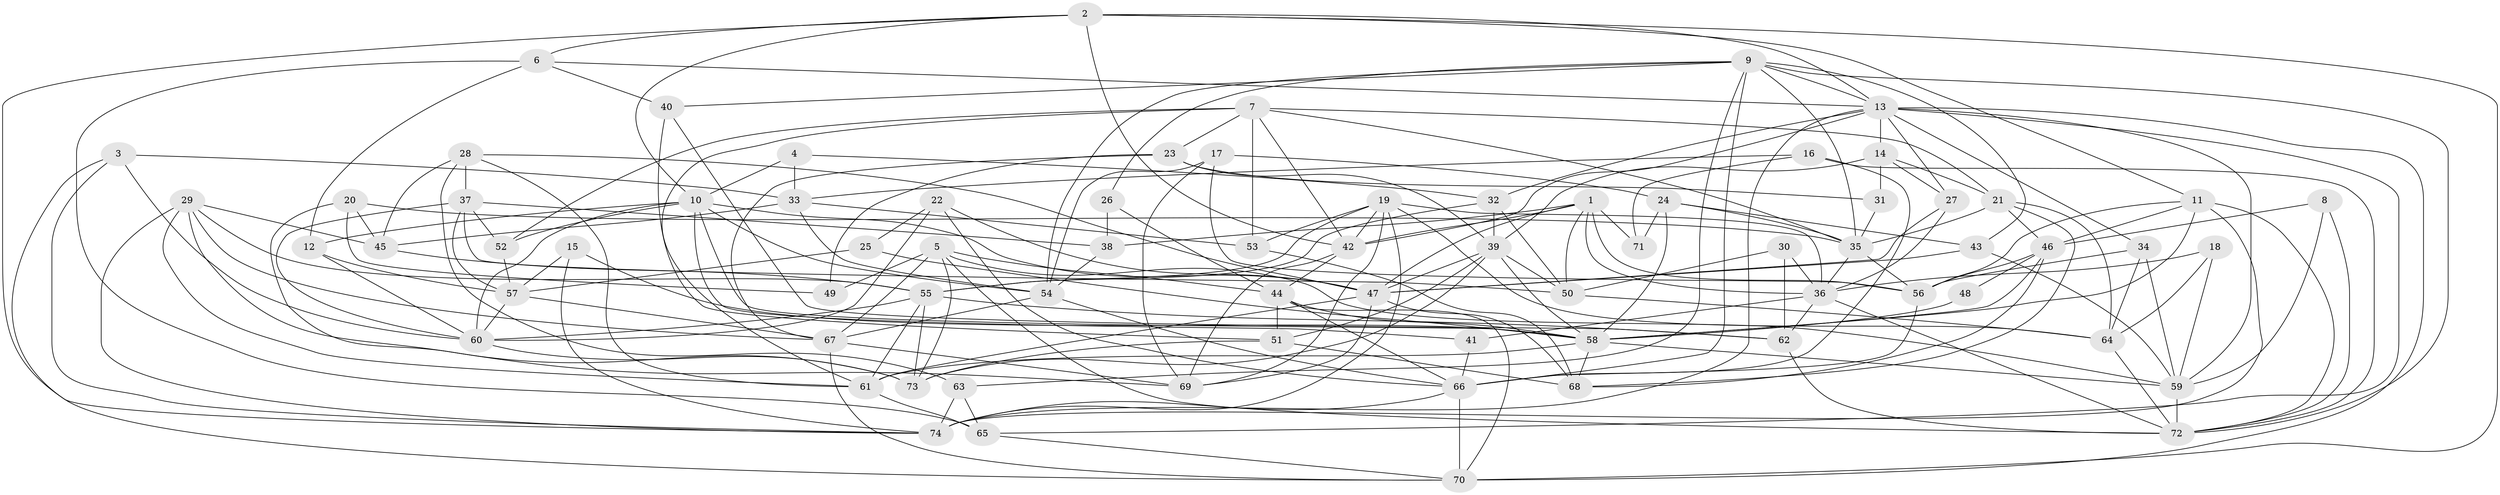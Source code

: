 // original degree distribution, {3: 0.3197278911564626, 4: 0.272108843537415, 8: 0.013605442176870748, 6: 0.11564625850340136, 2: 0.10884353741496598, 5: 0.1292517006802721, 7: 0.04081632653061224}
// Generated by graph-tools (version 1.1) at 2025/50/03/09/25 03:50:09]
// undirected, 74 vertices, 213 edges
graph export_dot {
graph [start="1"]
  node [color=gray90,style=filled];
  1;
  2;
  3;
  4;
  5;
  6;
  7;
  8;
  9;
  10;
  11;
  12;
  13;
  14;
  15;
  16;
  17;
  18;
  19;
  20;
  21;
  22;
  23;
  24;
  25;
  26;
  27;
  28;
  29;
  30;
  31;
  32;
  33;
  34;
  35;
  36;
  37;
  38;
  39;
  40;
  41;
  42;
  43;
  44;
  45;
  46;
  47;
  48;
  49;
  50;
  51;
  52;
  53;
  54;
  55;
  56;
  57;
  58;
  59;
  60;
  61;
  62;
  63;
  64;
  65;
  66;
  67;
  68;
  69;
  70;
  71;
  72;
  73;
  74;
  1 -- 36 [weight=1.0];
  1 -- 38 [weight=1.0];
  1 -- 42 [weight=1.0];
  1 -- 47 [weight=1.0];
  1 -- 50 [weight=1.0];
  1 -- 56 [weight=1.0];
  1 -- 71 [weight=1.0];
  2 -- 6 [weight=1.0];
  2 -- 10 [weight=1.0];
  2 -- 11 [weight=1.0];
  2 -- 13 [weight=1.0];
  2 -- 42 [weight=1.0];
  2 -- 70 [weight=1.0];
  2 -- 74 [weight=1.0];
  3 -- 33 [weight=1.0];
  3 -- 60 [weight=1.0];
  3 -- 70 [weight=1.0];
  3 -- 74 [weight=1.0];
  4 -- 10 [weight=1.0];
  4 -- 32 [weight=1.0];
  4 -- 33 [weight=1.0];
  5 -- 44 [weight=1.0];
  5 -- 49 [weight=1.0];
  5 -- 59 [weight=1.0];
  5 -- 67 [weight=1.0];
  5 -- 72 [weight=1.0];
  5 -- 73 [weight=1.0];
  6 -- 12 [weight=1.0];
  6 -- 13 [weight=1.0];
  6 -- 40 [weight=1.0];
  6 -- 65 [weight=1.0];
  7 -- 21 [weight=1.0];
  7 -- 23 [weight=1.0];
  7 -- 35 [weight=1.0];
  7 -- 42 [weight=1.0];
  7 -- 52 [weight=1.0];
  7 -- 53 [weight=1.0];
  7 -- 61 [weight=1.0];
  8 -- 46 [weight=1.0];
  8 -- 59 [weight=1.0];
  8 -- 72 [weight=1.0];
  9 -- 13 [weight=1.0];
  9 -- 26 [weight=1.0];
  9 -- 35 [weight=1.0];
  9 -- 40 [weight=1.0];
  9 -- 43 [weight=1.0];
  9 -- 54 [weight=1.0];
  9 -- 63 [weight=1.0];
  9 -- 66 [weight=1.0];
  9 -- 72 [weight=1.0];
  10 -- 12 [weight=1.0];
  10 -- 41 [weight=1.0];
  10 -- 47 [weight=1.0];
  10 -- 52 [weight=1.0];
  10 -- 54 [weight=1.0];
  10 -- 58 [weight=1.0];
  10 -- 60 [weight=1.0];
  11 -- 46 [weight=1.0];
  11 -- 56 [weight=1.0];
  11 -- 58 [weight=1.0];
  11 -- 72 [weight=1.0];
  11 -- 74 [weight=1.0];
  12 -- 57 [weight=1.0];
  12 -- 60 [weight=1.0];
  13 -- 14 [weight=1.0];
  13 -- 27 [weight=1.0];
  13 -- 32 [weight=1.0];
  13 -- 34 [weight=1.0];
  13 -- 42 [weight=1.0];
  13 -- 59 [weight=1.0];
  13 -- 65 [weight=1.0];
  13 -- 70 [weight=1.0];
  13 -- 74 [weight=1.0];
  14 -- 21 [weight=1.0];
  14 -- 27 [weight=1.0];
  14 -- 31 [weight=1.0];
  14 -- 39 [weight=1.0];
  15 -- 57 [weight=1.0];
  15 -- 58 [weight=1.0];
  15 -- 74 [weight=1.0];
  16 -- 33 [weight=1.0];
  16 -- 66 [weight=1.0];
  16 -- 71 [weight=1.0];
  16 -- 72 [weight=1.0];
  17 -- 24 [weight=1.0];
  17 -- 54 [weight=1.0];
  17 -- 56 [weight=1.0];
  17 -- 69 [weight=1.0];
  18 -- 36 [weight=1.0];
  18 -- 59 [weight=1.0];
  18 -- 64 [weight=1.0];
  19 -- 36 [weight=1.0];
  19 -- 42 [weight=1.0];
  19 -- 53 [weight=1.0];
  19 -- 55 [weight=1.0];
  19 -- 64 [weight=1.0];
  19 -- 69 [weight=1.0];
  19 -- 74 [weight=1.0];
  20 -- 35 [weight=1.0];
  20 -- 45 [weight=1.0];
  20 -- 49 [weight=1.0];
  20 -- 73 [weight=1.0];
  21 -- 35 [weight=1.0];
  21 -- 46 [weight=1.0];
  21 -- 64 [weight=1.0];
  21 -- 68 [weight=1.0];
  22 -- 25 [weight=1.0];
  22 -- 47 [weight=1.0];
  22 -- 60 [weight=1.0];
  22 -- 66 [weight=1.0];
  23 -- 31 [weight=1.0];
  23 -- 39 [weight=1.0];
  23 -- 49 [weight=1.0];
  23 -- 67 [weight=1.0];
  24 -- 35 [weight=1.0];
  24 -- 43 [weight=1.0];
  24 -- 58 [weight=1.0];
  24 -- 71 [weight=1.0];
  25 -- 57 [weight=1.0];
  25 -- 58 [weight=1.0];
  26 -- 38 [weight=1.0];
  26 -- 44 [weight=1.0];
  27 -- 36 [weight=1.0];
  27 -- 47 [weight=1.0];
  28 -- 37 [weight=1.0];
  28 -- 45 [weight=1.0];
  28 -- 47 [weight=1.0];
  28 -- 61 [weight=1.0];
  28 -- 63 [weight=1.0];
  29 -- 45 [weight=1.0];
  29 -- 55 [weight=1.0];
  29 -- 61 [weight=1.0];
  29 -- 67 [weight=1.0];
  29 -- 69 [weight=1.0];
  29 -- 74 [weight=1.0];
  30 -- 36 [weight=1.0];
  30 -- 50 [weight=1.0];
  30 -- 62 [weight=1.0];
  31 -- 35 [weight=1.0];
  32 -- 39 [weight=1.0];
  32 -- 50 [weight=1.0];
  32 -- 55 [weight=1.0];
  33 -- 45 [weight=1.0];
  33 -- 53 [weight=1.0];
  33 -- 54 [weight=1.0];
  34 -- 56 [weight=1.0];
  34 -- 59 [weight=1.0];
  34 -- 64 [weight=1.0];
  35 -- 36 [weight=1.0];
  35 -- 56 [weight=1.0];
  36 -- 41 [weight=1.0];
  36 -- 62 [weight=1.0];
  36 -- 72 [weight=1.0];
  37 -- 38 [weight=1.0];
  37 -- 50 [weight=1.0];
  37 -- 52 [weight=1.0];
  37 -- 57 [weight=1.0];
  37 -- 60 [weight=1.0];
  38 -- 54 [weight=1.0];
  39 -- 47 [weight=1.0];
  39 -- 50 [weight=1.0];
  39 -- 51 [weight=1.0];
  39 -- 58 [weight=1.0];
  39 -- 73 [weight=1.0];
  40 -- 51 [weight=1.0];
  40 -- 62 [weight=1.0];
  41 -- 66 [weight=1.0];
  42 -- 44 [weight=1.0];
  42 -- 69 [weight=1.0];
  43 -- 47 [weight=1.0];
  43 -- 59 [weight=1.0];
  44 -- 51 [weight=1.0];
  44 -- 58 [weight=1.0];
  44 -- 66 [weight=1.0];
  44 -- 70 [weight=1.0];
  45 -- 55 [weight=1.0];
  46 -- 48 [weight=1.0];
  46 -- 56 [weight=1.0];
  46 -- 58 [weight=1.0];
  46 -- 68 [weight=1.0];
  47 -- 61 [weight=1.0];
  47 -- 68 [weight=1.0];
  47 -- 69 [weight=1.0];
  48 -- 58 [weight=1.0];
  50 -- 64 [weight=1.0];
  51 -- 68 [weight=1.0];
  51 -- 73 [weight=1.0];
  52 -- 57 [weight=1.0];
  53 -- 68 [weight=1.0];
  54 -- 66 [weight=1.0];
  54 -- 67 [weight=1.0];
  55 -- 60 [weight=1.0];
  55 -- 61 [weight=1.0];
  55 -- 62 [weight=1.0];
  55 -- 73 [weight=1.0];
  56 -- 66 [weight=1.0];
  57 -- 60 [weight=1.0];
  57 -- 67 [weight=1.0];
  58 -- 59 [weight=1.0];
  58 -- 61 [weight=1.0];
  58 -- 68 [weight=1.0];
  59 -- 72 [weight=1.0];
  60 -- 73 [weight=1.0];
  61 -- 65 [weight=1.0];
  62 -- 72 [weight=1.0];
  63 -- 65 [weight=1.0];
  63 -- 74 [weight=1.0];
  64 -- 72 [weight=1.0];
  65 -- 70 [weight=1.0];
  66 -- 70 [weight=1.0];
  66 -- 74 [weight=1.0];
  67 -- 69 [weight=1.0];
  67 -- 70 [weight=1.0];
}
